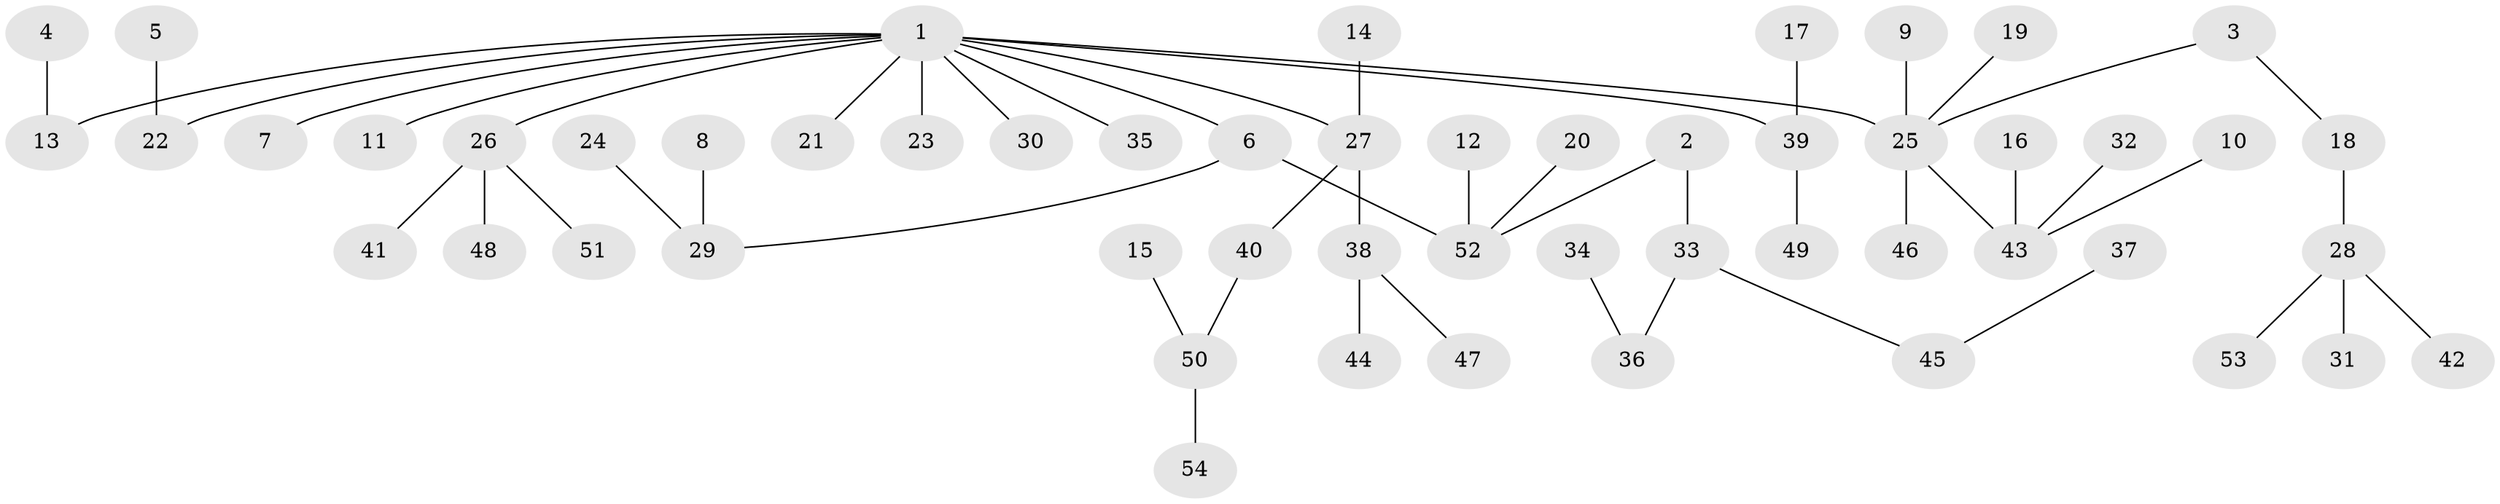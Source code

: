 // original degree distribution, {4: 0.08333333333333333, 7: 0.009259259259259259, 6: 0.027777777777777776, 3: 0.1111111111111111, 5: 0.018518518518518517, 2: 0.24074074074074073, 1: 0.5092592592592593}
// Generated by graph-tools (version 1.1) at 2025/26/03/09/25 03:26:26]
// undirected, 54 vertices, 53 edges
graph export_dot {
graph [start="1"]
  node [color=gray90,style=filled];
  1;
  2;
  3;
  4;
  5;
  6;
  7;
  8;
  9;
  10;
  11;
  12;
  13;
  14;
  15;
  16;
  17;
  18;
  19;
  20;
  21;
  22;
  23;
  24;
  25;
  26;
  27;
  28;
  29;
  30;
  31;
  32;
  33;
  34;
  35;
  36;
  37;
  38;
  39;
  40;
  41;
  42;
  43;
  44;
  45;
  46;
  47;
  48;
  49;
  50;
  51;
  52;
  53;
  54;
  1 -- 6 [weight=1.0];
  1 -- 7 [weight=1.0];
  1 -- 11 [weight=1.0];
  1 -- 13 [weight=1.0];
  1 -- 21 [weight=1.0];
  1 -- 22 [weight=1.0];
  1 -- 23 [weight=1.0];
  1 -- 25 [weight=1.0];
  1 -- 26 [weight=1.0];
  1 -- 27 [weight=1.0];
  1 -- 30 [weight=1.0];
  1 -- 35 [weight=1.0];
  1 -- 39 [weight=1.0];
  2 -- 33 [weight=1.0];
  2 -- 52 [weight=1.0];
  3 -- 18 [weight=1.0];
  3 -- 25 [weight=1.0];
  4 -- 13 [weight=1.0];
  5 -- 22 [weight=1.0];
  6 -- 29 [weight=1.0];
  6 -- 52 [weight=1.0];
  8 -- 29 [weight=1.0];
  9 -- 25 [weight=1.0];
  10 -- 43 [weight=1.0];
  12 -- 52 [weight=1.0];
  14 -- 27 [weight=1.0];
  15 -- 50 [weight=1.0];
  16 -- 43 [weight=1.0];
  17 -- 39 [weight=1.0];
  18 -- 28 [weight=1.0];
  19 -- 25 [weight=1.0];
  20 -- 52 [weight=1.0];
  24 -- 29 [weight=1.0];
  25 -- 43 [weight=1.0];
  25 -- 46 [weight=1.0];
  26 -- 41 [weight=1.0];
  26 -- 48 [weight=1.0];
  26 -- 51 [weight=1.0];
  27 -- 38 [weight=1.0];
  27 -- 40 [weight=1.0];
  28 -- 31 [weight=1.0];
  28 -- 42 [weight=1.0];
  28 -- 53 [weight=1.0];
  32 -- 43 [weight=1.0];
  33 -- 36 [weight=1.0];
  33 -- 45 [weight=1.0];
  34 -- 36 [weight=1.0];
  37 -- 45 [weight=1.0];
  38 -- 44 [weight=1.0];
  38 -- 47 [weight=1.0];
  39 -- 49 [weight=1.0];
  40 -- 50 [weight=1.0];
  50 -- 54 [weight=1.0];
}
